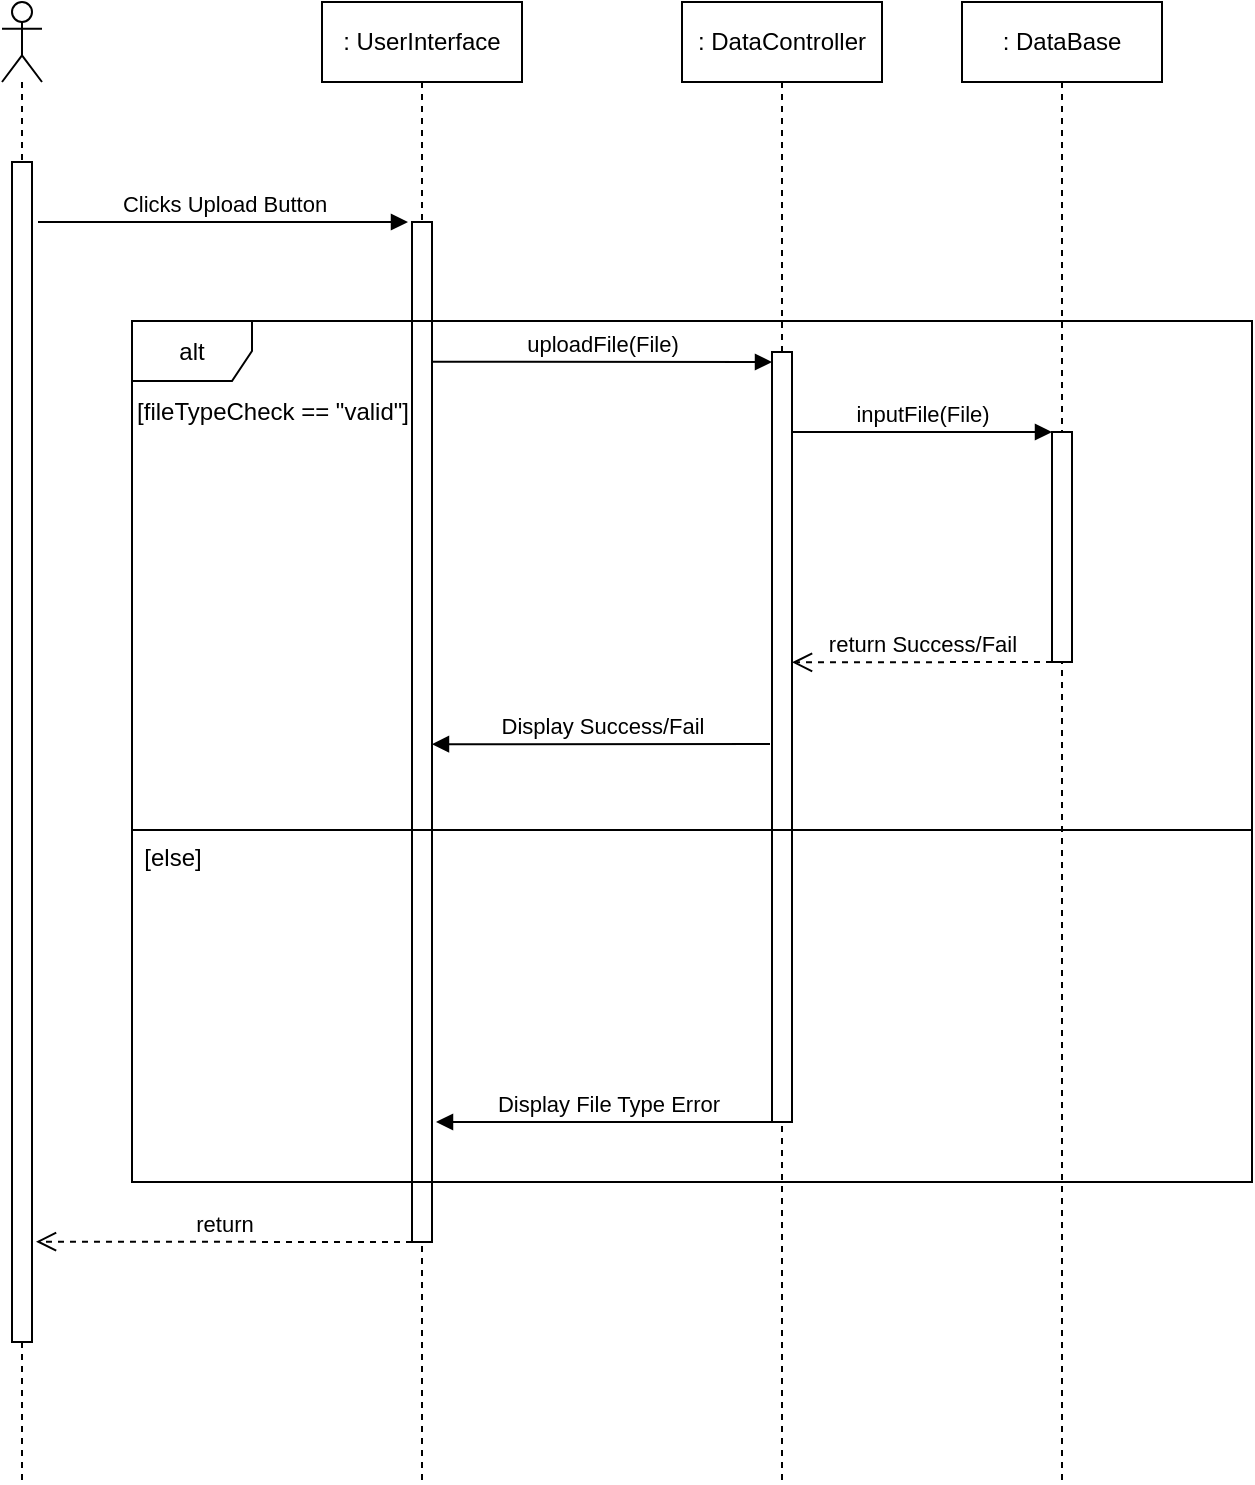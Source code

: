 <mxfile version="12.7.0" type="device"><diagram name="Page-1" id="9361dd3d-8414-5efd-6122-117bd74ce7a7"><mxGraphModel dx="1390" dy="721" grid="1" gridSize="10" guides="1" tooltips="1" connect="1" arrows="1" fold="1" page="0" pageScale="1.5" pageWidth="826" pageHeight="1169" background="#ffffff" math="0" shadow="0"><root><mxCell id="0"/><mxCell id="1" parent="0"/><mxCell id="LkikLvD46LLPET-AFyWF-124" value="" style="shape=umlLifeline;participant=umlActor;perimeter=lifelinePerimeter;whiteSpace=wrap;html=1;container=1;collapsible=0;recursiveResize=0;verticalAlign=top;spacingTop=36;labelBackgroundColor=#ffffff;outlineConnect=0;" vertex="1" parent="1"><mxGeometry x="5" y="160" width="20" height="740" as="geometry"/></mxCell><mxCell id="LkikLvD46LLPET-AFyWF-94" value=": UserInterface" style="shape=umlLifeline;perimeter=lifelinePerimeter;whiteSpace=wrap;html=1;container=1;collapsible=0;recursiveResize=0;outlineConnect=0;" vertex="1" parent="1"><mxGeometry x="165" y="160" width="100" height="740" as="geometry"/></mxCell><mxCell id="LkikLvD46LLPET-AFyWF-96" value=": DataController" style="shape=umlLifeline;perimeter=lifelinePerimeter;whiteSpace=wrap;html=1;container=1;collapsible=0;recursiveResize=0;outlineConnect=0;" vertex="1" parent="1"><mxGeometry x="345" y="160" width="100" height="740" as="geometry"/></mxCell><mxCell id="LkikLvD46LLPET-AFyWF-93" value=": DataBase" style="shape=umlLifeline;perimeter=lifelinePerimeter;whiteSpace=wrap;html=1;container=1;collapsible=0;recursiveResize=0;outlineConnect=0;" vertex="1" parent="1"><mxGeometry x="485" y="160" width="100" height="740" as="geometry"/></mxCell><mxCell id="LkikLvD46LLPET-AFyWF-89" value="" style="html=1;points=[];perimeter=orthogonalPerimeter;" vertex="1" parent="1"><mxGeometry x="10" y="240" width="10" height="590" as="geometry"/></mxCell><mxCell id="LkikLvD46LLPET-AFyWF-91" value="" style="html=1;points=[];perimeter=orthogonalPerimeter;" vertex="1" parent="1"><mxGeometry x="210" y="270" width="10" height="510" as="geometry"/></mxCell><mxCell id="LkikLvD46LLPET-AFyWF-95" value="" style="html=1;points=[];perimeter=orthogonalPerimeter;" vertex="1" parent="1"><mxGeometry x="390" y="335" width="10" height="385" as="geometry"/></mxCell><mxCell id="LkikLvD46LLPET-AFyWF-97" value="" style="html=1;points=[];perimeter=orthogonalPerimeter;" vertex="1" parent="1"><mxGeometry x="530" y="375" width="10" height="115" as="geometry"/></mxCell><mxCell id="LkikLvD46LLPET-AFyWF-98" value="Clicks Upload Button" style="html=1;verticalAlign=bottom;endArrow=block;" edge="1" parent="1"><mxGeometry width="80" relative="1" as="geometry"><mxPoint x="23" y="270" as="sourcePoint"/><mxPoint x="208" y="270" as="targetPoint"/></mxGeometry></mxCell><mxCell id="LkikLvD46LLPET-AFyWF-99" value="uploadFile(File)" style="html=1;verticalAlign=bottom;endArrow=block;entryX=0;entryY=0.013;entryDx=0;entryDy=0;entryPerimeter=0;exitX=1;exitY=0.137;exitDx=0;exitDy=0;exitPerimeter=0;" edge="1" parent="1" source="LkikLvD46LLPET-AFyWF-91" target="LkikLvD46LLPET-AFyWF-95"><mxGeometry width="80" relative="1" as="geometry"><mxPoint x="260" y="320" as="sourcePoint"/><mxPoint x="390" y="310" as="targetPoint"/></mxGeometry></mxCell><mxCell id="LkikLvD46LLPET-AFyWF-103" value="inputFile(File)" style="html=1;verticalAlign=bottom;endArrow=block;entryX=0;entryY=0;entryDx=0;entryDy=0;entryPerimeter=0;" edge="1" parent="1" source="LkikLvD46LLPET-AFyWF-95" target="LkikLvD46LLPET-AFyWF-97"><mxGeometry width="80" relative="1" as="geometry"><mxPoint x="430" y="370" as="sourcePoint"/><mxPoint x="510" y="370" as="targetPoint"/></mxGeometry></mxCell><mxCell id="LkikLvD46LLPET-AFyWF-104" value="alt" style="shape=umlFrame;whiteSpace=wrap;html=1;" vertex="1" parent="1"><mxGeometry x="70" y="319.5" width="560" height="430.5" as="geometry"/></mxCell><mxCell id="LkikLvD46LLPET-AFyWF-105" value="" style="line;strokeWidth=1;fillColor=none;align=left;verticalAlign=middle;spacingTop=-1;spacingLeft=3;spacingRight=3;rotatable=0;labelPosition=right;points=[];portConstraint=eastwest;" vertex="1" parent="1"><mxGeometry x="70" y="570" width="560" height="8" as="geometry"/></mxCell><mxCell id="LkikLvD46LLPET-AFyWF-106" value="[fileTypeCheck == &quot;valid&quot;]" style="text;html=1;align=center;verticalAlign=middle;resizable=0;points=[];autosize=1;" vertex="1" parent="1"><mxGeometry x="65" y="355" width="150" height="20" as="geometry"/></mxCell><mxCell id="LkikLvD46LLPET-AFyWF-107" value="return Success/Fail" style="html=1;verticalAlign=bottom;endArrow=open;dashed=1;endSize=8;entryX=1;entryY=0.403;entryDx=0;entryDy=0;entryPerimeter=0;" edge="1" parent="1" target="LkikLvD46LLPET-AFyWF-95"><mxGeometry relative="1" as="geometry"><mxPoint x="530" y="490" as="sourcePoint"/><mxPoint x="460" y="510" as="targetPoint"/></mxGeometry></mxCell><mxCell id="LkikLvD46LLPET-AFyWF-115" value="Display Success/Fail" style="html=1;verticalAlign=bottom;endArrow=block;exitX=-0.1;exitY=0.509;exitDx=0;exitDy=0;exitPerimeter=0;entryX=1;entryY=0.512;entryDx=0;entryDy=0;entryPerimeter=0;" edge="1" parent="1" source="LkikLvD46LLPET-AFyWF-95" target="LkikLvD46LLPET-AFyWF-91"><mxGeometry width="80" relative="1" as="geometry"><mxPoint x="260" y="500" as="sourcePoint"/><mxPoint x="340" y="500" as="targetPoint"/></mxGeometry></mxCell><mxCell id="LkikLvD46LLPET-AFyWF-118" value="Display File Type Error" style="html=1;verticalAlign=bottom;endArrow=block;exitX=0.3;exitY=1;exitDx=0;exitDy=0;exitPerimeter=0;" edge="1" parent="1" source="LkikLvD46LLPET-AFyWF-95"><mxGeometry width="80" relative="1" as="geometry"><mxPoint x="280" y="690" as="sourcePoint"/><mxPoint x="222" y="720" as="targetPoint"/></mxGeometry></mxCell><mxCell id="LkikLvD46LLPET-AFyWF-119" value="return" style="html=1;verticalAlign=bottom;endArrow=open;dashed=1;endSize=8;exitX=0;exitY=1;exitDx=0;exitDy=0;exitPerimeter=0;entryX=1.2;entryY=0.915;entryDx=0;entryDy=0;entryPerimeter=0;" edge="1" parent="1" source="LkikLvD46LLPET-AFyWF-91" target="LkikLvD46LLPET-AFyWF-89"><mxGeometry relative="1" as="geometry"><mxPoint x="160" y="700" as="sourcePoint"/><mxPoint x="80" y="700" as="targetPoint"/></mxGeometry></mxCell><mxCell id="LkikLvD46LLPET-AFyWF-122" value="[else]" style="text;html=1;align=center;verticalAlign=middle;resizable=0;points=[];autosize=1;" vertex="1" parent="1"><mxGeometry x="65" y="578" width="50" height="20" as="geometry"/></mxCell></root></mxGraphModel></diagram></mxfile>